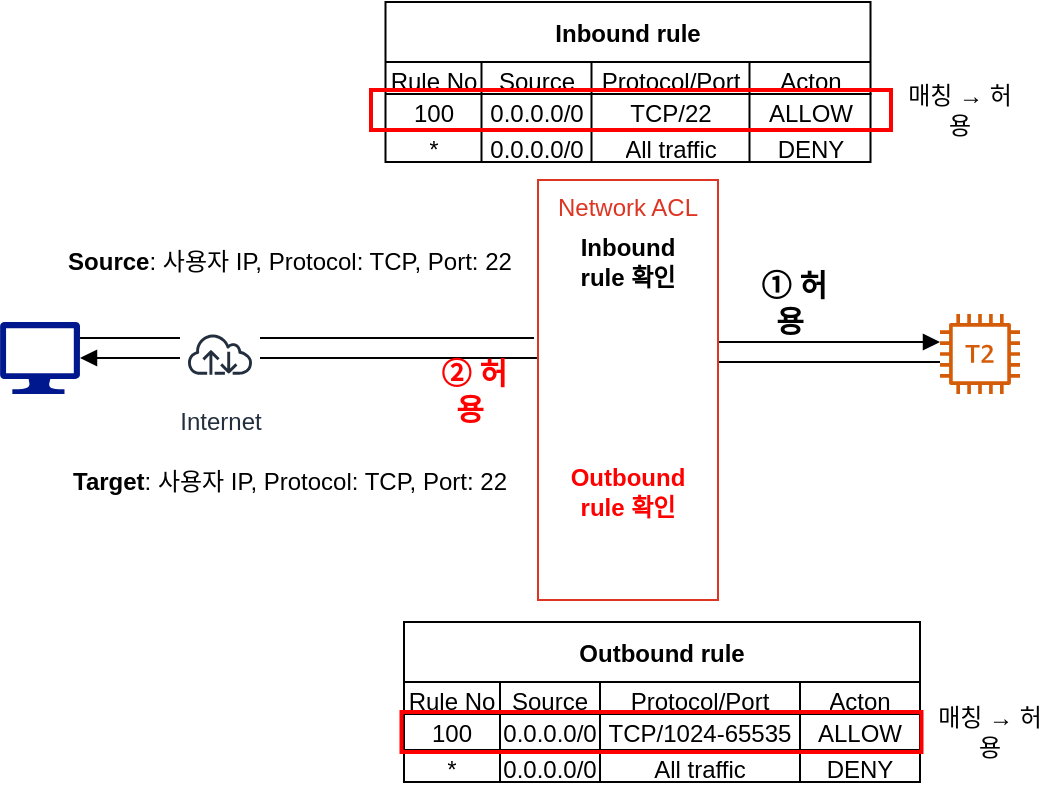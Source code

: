 <mxfile version="20.8.16" type="device"><diagram name="페이지-1" id="96C7mXl9qO2lrMiPyJ_h"><mxGraphModel dx="1114" dy="877" grid="1" gridSize="10" guides="1" tooltips="1" connect="1" arrows="1" fold="1" page="1" pageScale="1" pageWidth="827" pageHeight="1169" math="0" shadow="0"><root><mxCell id="0"/><mxCell id="1" parent="0"/><mxCell id="HjCXyjHCIb6RR2VrHfbW-1" style="edgeStyle=orthogonalEdgeStyle;rounded=0;orthogonalLoop=1;jettySize=auto;html=1;entryX=-0.022;entryY=0.424;entryDx=0;entryDy=0;entryPerimeter=0;endArrow=none;endFill=0;" edge="1" parent="1"><mxGeometry relative="1" as="geometry"><mxPoint x="130" y="248.04" as="sourcePoint"/><mxPoint x="357.02" y="248.04" as="targetPoint"/></mxGeometry></mxCell><mxCell id="HjCXyjHCIb6RR2VrHfbW-2" value="" style="sketch=0;aspect=fixed;pointerEvents=1;shadow=0;dashed=0;html=1;strokeColor=none;labelPosition=center;verticalLabelPosition=bottom;verticalAlign=top;align=center;fillColor=#00188D;shape=mxgraph.azure.computer" vertex="1" parent="1"><mxGeometry x="90" y="240" width="40" height="36" as="geometry"/></mxCell><mxCell id="HjCXyjHCIb6RR2VrHfbW-3" style="edgeStyle=orthogonalEdgeStyle;rounded=0;orthogonalLoop=1;jettySize=auto;html=1;endArrow=none;endFill=0;" edge="1" parent="1" source="HjCXyjHCIb6RR2VrHfbW-4"><mxGeometry relative="1" as="geometry"><Array as="points"><mxPoint x="530" y="260"/><mxPoint x="530" y="260"/></Array><mxPoint x="549" y="260" as="sourcePoint"/><mxPoint x="449" y="260" as="targetPoint"/></mxGeometry></mxCell><mxCell id="HjCXyjHCIb6RR2VrHfbW-4" value="" style="sketch=0;outlineConnect=0;fontColor=#232F3E;gradientColor=none;fillColor=#D45B07;strokeColor=none;dashed=0;verticalLabelPosition=bottom;verticalAlign=top;align=center;html=1;fontSize=12;fontStyle=0;aspect=fixed;pointerEvents=1;shape=mxgraph.aws4.t2_instance;" vertex="1" parent="1"><mxGeometry x="560" y="236" width="40" height="40" as="geometry"/></mxCell><mxCell id="HjCXyjHCIb6RR2VrHfbW-5" style="edgeStyle=orthogonalEdgeStyle;rounded=0;orthogonalLoop=1;jettySize=auto;html=1;endArrow=block;endFill=1;" edge="1" parent="1" source="HjCXyjHCIb6RR2VrHfbW-6" target="HjCXyjHCIb6RR2VrHfbW-4"><mxGeometry relative="1" as="geometry"><Array as="points"><mxPoint x="530" y="250"/><mxPoint x="530" y="250"/></Array></mxGeometry></mxCell><mxCell id="HjCXyjHCIb6RR2VrHfbW-51" style="edgeStyle=orthogonalEdgeStyle;rounded=0;orthogonalLoop=1;jettySize=auto;html=1;entryX=1;entryY=0.5;entryDx=0;entryDy=0;entryPerimeter=0;endArrow=block;endFill=1;" edge="1" parent="1" source="HjCXyjHCIb6RR2VrHfbW-6" target="HjCXyjHCIb6RR2VrHfbW-2"><mxGeometry relative="1" as="geometry"><Array as="points"><mxPoint x="310" y="258"/><mxPoint x="310" y="258"/></Array></mxGeometry></mxCell><mxCell id="HjCXyjHCIb6RR2VrHfbW-6" value="Network ACL" style="fillColor=none;strokeColor=#DD3522;verticalAlign=top;fontStyle=0;fontColor=#DD3522;" vertex="1" parent="1"><mxGeometry x="359" y="169" width="90" height="210" as="geometry"/></mxCell><mxCell id="HjCXyjHCIb6RR2VrHfbW-7" value="Internet" style="sketch=0;outlineConnect=0;fontColor=#232F3E;gradientColor=none;strokeColor=#232F3E;fillColor=#ffffff;dashed=0;verticalLabelPosition=bottom;verticalAlign=top;align=center;html=1;fontSize=12;fontStyle=0;aspect=fixed;shape=mxgraph.aws4.resourceIcon;resIcon=mxgraph.aws4.internet;" vertex="1" parent="1"><mxGeometry x="180" y="236" width="40" height="40" as="geometry"/></mxCell><mxCell id="HjCXyjHCIb6RR2VrHfbW-8" value="&lt;b&gt;Source&lt;/b&gt;: 사용자 IP, Protocol: TCP, Port: 22" style="text;html=1;strokeColor=none;fillColor=none;align=center;verticalAlign=middle;whiteSpace=wrap;rounded=0;" vertex="1" parent="1"><mxGeometry x="120" y="200" width="230" height="20" as="geometry"/></mxCell><mxCell id="HjCXyjHCIb6RR2VrHfbW-9" value="&lt;b&gt;Target&lt;/b&gt;: 사용자 IP, Protocol: TCP, Port: 22" style="text;html=1;strokeColor=none;fillColor=none;align=center;verticalAlign=middle;whiteSpace=wrap;rounded=0;" vertex="1" parent="1"><mxGeometry x="120" y="310" width="230" height="20" as="geometry"/></mxCell><mxCell id="HjCXyjHCIb6RR2VrHfbW-10" value="Inbound rule 확인" style="text;html=1;strokeColor=none;fillColor=none;align=center;verticalAlign=middle;whiteSpace=wrap;rounded=0;fontStyle=1" vertex="1" parent="1"><mxGeometry x="369" y="195" width="70" height="30" as="geometry"/></mxCell><mxCell id="HjCXyjHCIb6RR2VrHfbW-11" value="&amp;nbsp;① 허용" style="text;html=1;strokeColor=none;fillColor=none;align=center;verticalAlign=middle;whiteSpace=wrap;rounded=0;fontStyle=1;fontSize=15;" vertex="1" parent="1"><mxGeometry x="460" y="217.5" width="50" height="25" as="geometry"/></mxCell><mxCell id="HjCXyjHCIb6RR2VrHfbW-12" value="&amp;nbsp;② 허용" style="text;html=1;strokeColor=none;fillColor=none;align=center;verticalAlign=middle;whiteSpace=wrap;rounded=0;fontStyle=1;fontSize=15;fontColor=#FF0000;" vertex="1" parent="1"><mxGeometry x="300" y="261.5" width="50" height="25" as="geometry"/></mxCell><mxCell id="HjCXyjHCIb6RR2VrHfbW-13" value="Outbound rule 확인" style="text;html=1;strokeColor=none;fillColor=none;align=center;verticalAlign=middle;whiteSpace=wrap;rounded=0;fontStyle=1;fontColor=#FF0000;" vertex="1" parent="1"><mxGeometry x="369" y="310" width="70" height="30" as="geometry"/></mxCell><mxCell id="HjCXyjHCIb6RR2VrHfbW-14" value="Inbound rule" style="shape=table;startSize=30;container=1;collapsible=0;childLayout=tableLayout;fontStyle=1" vertex="1" parent="1"><mxGeometry x="282.75" y="80" width="242.5" height="80" as="geometry"/></mxCell><mxCell id="HjCXyjHCIb6RR2VrHfbW-15" value="" style="shape=tableRow;horizontal=0;startSize=0;swimlaneHead=0;swimlaneBody=0;strokeColor=inherit;top=0;left=0;bottom=0;right=0;collapsible=0;dropTarget=0;fillColor=none;points=[[0,0.5],[1,0.5]];portConstraint=eastwest;" vertex="1" parent="HjCXyjHCIb6RR2VrHfbW-14"><mxGeometry y="30" width="242.5" height="16" as="geometry"/></mxCell><mxCell id="HjCXyjHCIb6RR2VrHfbW-16" value="Rule No" style="shape=partialRectangle;html=1;whiteSpace=wrap;connectable=0;strokeColor=inherit;overflow=hidden;fillColor=none;top=0;left=0;bottom=0;right=0;pointerEvents=1;" vertex="1" parent="HjCXyjHCIb6RR2VrHfbW-15"><mxGeometry width="48" height="16" as="geometry"><mxRectangle width="48" height="16" as="alternateBounds"/></mxGeometry></mxCell><mxCell id="HjCXyjHCIb6RR2VrHfbW-17" value="Source" style="shape=partialRectangle;html=1;whiteSpace=wrap;connectable=0;strokeColor=inherit;overflow=hidden;fillColor=none;top=0;left=0;bottom=0;right=0;pointerEvents=1;" vertex="1" parent="HjCXyjHCIb6RR2VrHfbW-15"><mxGeometry x="48" width="55" height="16" as="geometry"><mxRectangle width="55" height="16" as="alternateBounds"/></mxGeometry></mxCell><mxCell id="HjCXyjHCIb6RR2VrHfbW-18" value="Protocol/Port" style="shape=partialRectangle;html=1;whiteSpace=wrap;connectable=0;strokeColor=inherit;overflow=hidden;fillColor=none;top=0;left=0;bottom=0;right=0;pointerEvents=1;" vertex="1" parent="HjCXyjHCIb6RR2VrHfbW-15"><mxGeometry x="103" width="79" height="16" as="geometry"><mxRectangle width="79" height="16" as="alternateBounds"/></mxGeometry></mxCell><mxCell id="HjCXyjHCIb6RR2VrHfbW-19" value="Acton" style="shape=partialRectangle;html=1;whiteSpace=wrap;connectable=0;strokeColor=inherit;overflow=hidden;fillColor=none;top=0;left=0;bottom=0;right=0;pointerEvents=1;" vertex="1" parent="HjCXyjHCIb6RR2VrHfbW-15"><mxGeometry x="182" width="61" height="16" as="geometry"><mxRectangle width="61" height="16" as="alternateBounds"/></mxGeometry></mxCell><mxCell id="HjCXyjHCIb6RR2VrHfbW-20" value="" style="shape=tableRow;horizontal=0;startSize=0;swimlaneHead=0;swimlaneBody=0;strokeColor=inherit;top=0;left=0;bottom=0;right=0;collapsible=0;dropTarget=0;fillColor=none;points=[[0,0.5],[1,0.5]];portConstraint=eastwest;" vertex="1" parent="HjCXyjHCIb6RR2VrHfbW-14"><mxGeometry y="46" width="242.5" height="18" as="geometry"/></mxCell><mxCell id="HjCXyjHCIb6RR2VrHfbW-21" value="100" style="shape=partialRectangle;html=1;whiteSpace=wrap;connectable=0;strokeColor=inherit;overflow=hidden;fillColor=none;top=0;left=0;bottom=0;right=0;pointerEvents=1;" vertex="1" parent="HjCXyjHCIb6RR2VrHfbW-20"><mxGeometry width="48" height="18" as="geometry"><mxRectangle width="48" height="18" as="alternateBounds"/></mxGeometry></mxCell><mxCell id="HjCXyjHCIb6RR2VrHfbW-22" value="0.0.0.0/0" style="shape=partialRectangle;html=1;whiteSpace=wrap;connectable=0;strokeColor=inherit;overflow=hidden;fillColor=none;top=0;left=0;bottom=0;right=0;pointerEvents=1;" vertex="1" parent="HjCXyjHCIb6RR2VrHfbW-20"><mxGeometry x="48" width="55" height="18" as="geometry"><mxRectangle width="55" height="18" as="alternateBounds"/></mxGeometry></mxCell><mxCell id="HjCXyjHCIb6RR2VrHfbW-23" value="TCP/22" style="shape=partialRectangle;html=1;whiteSpace=wrap;connectable=0;strokeColor=inherit;overflow=hidden;fillColor=none;top=0;left=0;bottom=0;right=0;pointerEvents=1;" vertex="1" parent="HjCXyjHCIb6RR2VrHfbW-20"><mxGeometry x="103" width="79" height="18" as="geometry"><mxRectangle width="79" height="18" as="alternateBounds"/></mxGeometry></mxCell><mxCell id="HjCXyjHCIb6RR2VrHfbW-24" value="ALLOW" style="shape=partialRectangle;html=1;whiteSpace=wrap;connectable=0;strokeColor=inherit;overflow=hidden;fillColor=none;top=0;left=0;bottom=0;right=0;pointerEvents=1;" vertex="1" parent="HjCXyjHCIb6RR2VrHfbW-20"><mxGeometry x="182" width="61" height="18" as="geometry"><mxRectangle width="61" height="18" as="alternateBounds"/></mxGeometry></mxCell><mxCell id="HjCXyjHCIb6RR2VrHfbW-25" value="" style="shape=tableRow;horizontal=0;startSize=0;swimlaneHead=0;swimlaneBody=0;strokeColor=inherit;top=0;left=0;bottom=0;right=0;collapsible=0;dropTarget=0;fillColor=none;points=[[0,0.5],[1,0.5]];portConstraint=eastwest;" vertex="1" parent="HjCXyjHCIb6RR2VrHfbW-14"><mxGeometry y="64" width="242.5" height="16" as="geometry"/></mxCell><mxCell id="HjCXyjHCIb6RR2VrHfbW-26" value="*" style="shape=partialRectangle;html=1;whiteSpace=wrap;connectable=0;strokeColor=inherit;overflow=hidden;fillColor=none;top=0;left=0;bottom=0;right=0;pointerEvents=1;" vertex="1" parent="HjCXyjHCIb6RR2VrHfbW-25"><mxGeometry width="48" height="16" as="geometry"><mxRectangle width="48" height="16" as="alternateBounds"/></mxGeometry></mxCell><mxCell id="HjCXyjHCIb6RR2VrHfbW-27" value="0.0.0.0/0" style="shape=partialRectangle;html=1;whiteSpace=wrap;connectable=0;strokeColor=inherit;overflow=hidden;fillColor=none;top=0;left=0;bottom=0;right=0;pointerEvents=1;" vertex="1" parent="HjCXyjHCIb6RR2VrHfbW-25"><mxGeometry x="48" width="55" height="16" as="geometry"><mxRectangle width="55" height="16" as="alternateBounds"/></mxGeometry></mxCell><mxCell id="HjCXyjHCIb6RR2VrHfbW-28" value="All traffic" style="shape=partialRectangle;html=1;whiteSpace=wrap;connectable=0;strokeColor=inherit;overflow=hidden;fillColor=none;top=0;left=0;bottom=0;right=0;pointerEvents=1;" vertex="1" parent="HjCXyjHCIb6RR2VrHfbW-25"><mxGeometry x="103" width="79" height="16" as="geometry"><mxRectangle width="79" height="16" as="alternateBounds"/></mxGeometry></mxCell><mxCell id="HjCXyjHCIb6RR2VrHfbW-29" value="DENY" style="shape=partialRectangle;html=1;whiteSpace=wrap;connectable=0;strokeColor=inherit;overflow=hidden;fillColor=none;top=0;left=0;bottom=0;right=0;pointerEvents=1;" vertex="1" parent="HjCXyjHCIb6RR2VrHfbW-25"><mxGeometry x="182" width="61" height="16" as="geometry"><mxRectangle width="61" height="16" as="alternateBounds"/></mxGeometry></mxCell><mxCell id="HjCXyjHCIb6RR2VrHfbW-30" value="Outbound rule" style="shape=table;startSize=30;container=1;collapsible=0;childLayout=tableLayout;fontStyle=1" vertex="1" parent="1"><mxGeometry x="292" y="390" width="258" height="80" as="geometry"/></mxCell><mxCell id="HjCXyjHCIb6RR2VrHfbW-31" value="" style="shape=tableRow;horizontal=0;startSize=0;swimlaneHead=0;swimlaneBody=0;strokeColor=inherit;top=0;left=0;bottom=0;right=0;collapsible=0;dropTarget=0;fillColor=none;points=[[0,0.5],[1,0.5]];portConstraint=eastwest;" vertex="1" parent="HjCXyjHCIb6RR2VrHfbW-30"><mxGeometry y="30" width="258" height="16" as="geometry"/></mxCell><mxCell id="HjCXyjHCIb6RR2VrHfbW-32" value="Rule No" style="shape=partialRectangle;html=1;whiteSpace=wrap;connectable=0;strokeColor=inherit;overflow=hidden;fillColor=none;top=0;left=0;bottom=0;right=0;pointerEvents=1;" vertex="1" parent="HjCXyjHCIb6RR2VrHfbW-31"><mxGeometry width="48" height="16" as="geometry"><mxRectangle width="48" height="16" as="alternateBounds"/></mxGeometry></mxCell><mxCell id="HjCXyjHCIb6RR2VrHfbW-33" value="Source" style="shape=partialRectangle;html=1;whiteSpace=wrap;connectable=0;strokeColor=inherit;overflow=hidden;fillColor=none;top=0;left=0;bottom=0;right=0;pointerEvents=1;" vertex="1" parent="HjCXyjHCIb6RR2VrHfbW-31"><mxGeometry x="48" width="50" height="16" as="geometry"><mxRectangle width="50" height="16" as="alternateBounds"/></mxGeometry></mxCell><mxCell id="HjCXyjHCIb6RR2VrHfbW-34" value="Protocol/Port" style="shape=partialRectangle;html=1;whiteSpace=wrap;connectable=0;strokeColor=inherit;overflow=hidden;fillColor=none;top=0;left=0;bottom=0;right=0;pointerEvents=1;" vertex="1" parent="HjCXyjHCIb6RR2VrHfbW-31"><mxGeometry x="98" width="100" height="16" as="geometry"><mxRectangle width="100" height="16" as="alternateBounds"/></mxGeometry></mxCell><mxCell id="HjCXyjHCIb6RR2VrHfbW-35" value="Acton" style="shape=partialRectangle;html=1;whiteSpace=wrap;connectable=0;strokeColor=inherit;overflow=hidden;fillColor=none;top=0;left=0;bottom=0;right=0;pointerEvents=1;" vertex="1" parent="HjCXyjHCIb6RR2VrHfbW-31"><mxGeometry x="198" width="60" height="16" as="geometry"><mxRectangle width="60" height="16" as="alternateBounds"/></mxGeometry></mxCell><mxCell id="HjCXyjHCIb6RR2VrHfbW-36" value="" style="shape=tableRow;horizontal=0;startSize=0;swimlaneHead=0;swimlaneBody=0;strokeColor=inherit;top=0;left=0;bottom=0;right=0;collapsible=0;dropTarget=0;fillColor=none;points=[[0,0.5],[1,0.5]];portConstraint=eastwest;" vertex="1" parent="HjCXyjHCIb6RR2VrHfbW-30"><mxGeometry y="46" width="258" height="18" as="geometry"/></mxCell><mxCell id="HjCXyjHCIb6RR2VrHfbW-37" value="100" style="shape=partialRectangle;html=1;whiteSpace=wrap;connectable=0;strokeColor=inherit;overflow=hidden;fillColor=none;top=0;left=0;bottom=0;right=0;pointerEvents=1;" vertex="1" parent="HjCXyjHCIb6RR2VrHfbW-36"><mxGeometry width="48" height="18" as="geometry"><mxRectangle width="48" height="18" as="alternateBounds"/></mxGeometry></mxCell><mxCell id="HjCXyjHCIb6RR2VrHfbW-38" value="0.0.0.0/0" style="shape=partialRectangle;html=1;whiteSpace=wrap;connectable=0;strokeColor=inherit;overflow=hidden;fillColor=none;top=0;left=0;bottom=0;right=0;pointerEvents=1;" vertex="1" parent="HjCXyjHCIb6RR2VrHfbW-36"><mxGeometry x="48" width="50" height="18" as="geometry"><mxRectangle width="50" height="18" as="alternateBounds"/></mxGeometry></mxCell><mxCell id="HjCXyjHCIb6RR2VrHfbW-39" value="TCP/1024-65535" style="shape=partialRectangle;html=1;whiteSpace=wrap;connectable=0;strokeColor=inherit;overflow=hidden;fillColor=none;top=0;left=0;bottom=0;right=0;pointerEvents=1;" vertex="1" parent="HjCXyjHCIb6RR2VrHfbW-36"><mxGeometry x="98" width="100" height="18" as="geometry"><mxRectangle width="100" height="18" as="alternateBounds"/></mxGeometry></mxCell><mxCell id="HjCXyjHCIb6RR2VrHfbW-40" value="ALLOW" style="shape=partialRectangle;html=1;whiteSpace=wrap;connectable=0;strokeColor=inherit;overflow=hidden;fillColor=none;top=0;left=0;bottom=0;right=0;pointerEvents=1;" vertex="1" parent="HjCXyjHCIb6RR2VrHfbW-36"><mxGeometry x="198" width="60" height="18" as="geometry"><mxRectangle width="60" height="18" as="alternateBounds"/></mxGeometry></mxCell><mxCell id="HjCXyjHCIb6RR2VrHfbW-41" value="" style="shape=tableRow;horizontal=0;startSize=0;swimlaneHead=0;swimlaneBody=0;strokeColor=inherit;top=0;left=0;bottom=0;right=0;collapsible=0;dropTarget=0;fillColor=none;points=[[0,0.5],[1,0.5]];portConstraint=eastwest;" vertex="1" parent="HjCXyjHCIb6RR2VrHfbW-30"><mxGeometry y="64" width="258" height="16" as="geometry"/></mxCell><mxCell id="HjCXyjHCIb6RR2VrHfbW-42" value="*" style="shape=partialRectangle;html=1;whiteSpace=wrap;connectable=0;strokeColor=inherit;overflow=hidden;fillColor=none;top=0;left=0;bottom=0;right=0;pointerEvents=1;" vertex="1" parent="HjCXyjHCIb6RR2VrHfbW-41"><mxGeometry width="48" height="16" as="geometry"><mxRectangle width="48" height="16" as="alternateBounds"/></mxGeometry></mxCell><mxCell id="HjCXyjHCIb6RR2VrHfbW-43" value="0.0.0.0/0" style="shape=partialRectangle;html=1;whiteSpace=wrap;connectable=0;strokeColor=inherit;overflow=hidden;fillColor=none;top=0;left=0;bottom=0;right=0;pointerEvents=1;" vertex="1" parent="HjCXyjHCIb6RR2VrHfbW-41"><mxGeometry x="48" width="50" height="16" as="geometry"><mxRectangle width="50" height="16" as="alternateBounds"/></mxGeometry></mxCell><mxCell id="HjCXyjHCIb6RR2VrHfbW-44" value="All traffic" style="shape=partialRectangle;html=1;whiteSpace=wrap;connectable=0;strokeColor=inherit;overflow=hidden;fillColor=none;top=0;left=0;bottom=0;right=0;pointerEvents=1;" vertex="1" parent="HjCXyjHCIb6RR2VrHfbW-41"><mxGeometry x="98" width="100" height="16" as="geometry"><mxRectangle width="100" height="16" as="alternateBounds"/></mxGeometry></mxCell><mxCell id="HjCXyjHCIb6RR2VrHfbW-45" value="DENY" style="shape=partialRectangle;html=1;whiteSpace=wrap;connectable=0;strokeColor=inherit;overflow=hidden;fillColor=none;top=0;left=0;bottom=0;right=0;pointerEvents=1;" vertex="1" parent="HjCXyjHCIb6RR2VrHfbW-41"><mxGeometry x="198" width="60" height="16" as="geometry"><mxRectangle width="60" height="16" as="alternateBounds"/></mxGeometry></mxCell><mxCell id="HjCXyjHCIb6RR2VrHfbW-46" value="" style="rounded=0;whiteSpace=wrap;html=1;fillColor=none;strokeColor=#FF0000;strokeWidth=2;" vertex="1" parent="1"><mxGeometry x="275.5" y="124" width="260" height="20" as="geometry"/></mxCell><mxCell id="HjCXyjHCIb6RR2VrHfbW-47" value="매칭 → 허용" style="text;html=1;strokeColor=none;fillColor=none;align=center;verticalAlign=middle;whiteSpace=wrap;rounded=0;" vertex="1" parent="1"><mxGeometry x="540" y="119" width="60" height="30" as="geometry"/></mxCell><mxCell id="HjCXyjHCIb6RR2VrHfbW-48" value="" style="rounded=0;whiteSpace=wrap;html=1;fillColor=none;strokeColor=#FF0000;strokeWidth=2;" vertex="1" parent="1"><mxGeometry x="290.75" y="435" width="260" height="20" as="geometry"/></mxCell><mxCell id="HjCXyjHCIb6RR2VrHfbW-49" value="매칭 → 허용" style="text;html=1;strokeColor=none;fillColor=none;align=center;verticalAlign=middle;whiteSpace=wrap;rounded=0;" vertex="1" parent="1"><mxGeometry x="555.25" y="430" width="60" height="30" as="geometry"/></mxCell></root></mxGraphModel></diagram></mxfile>